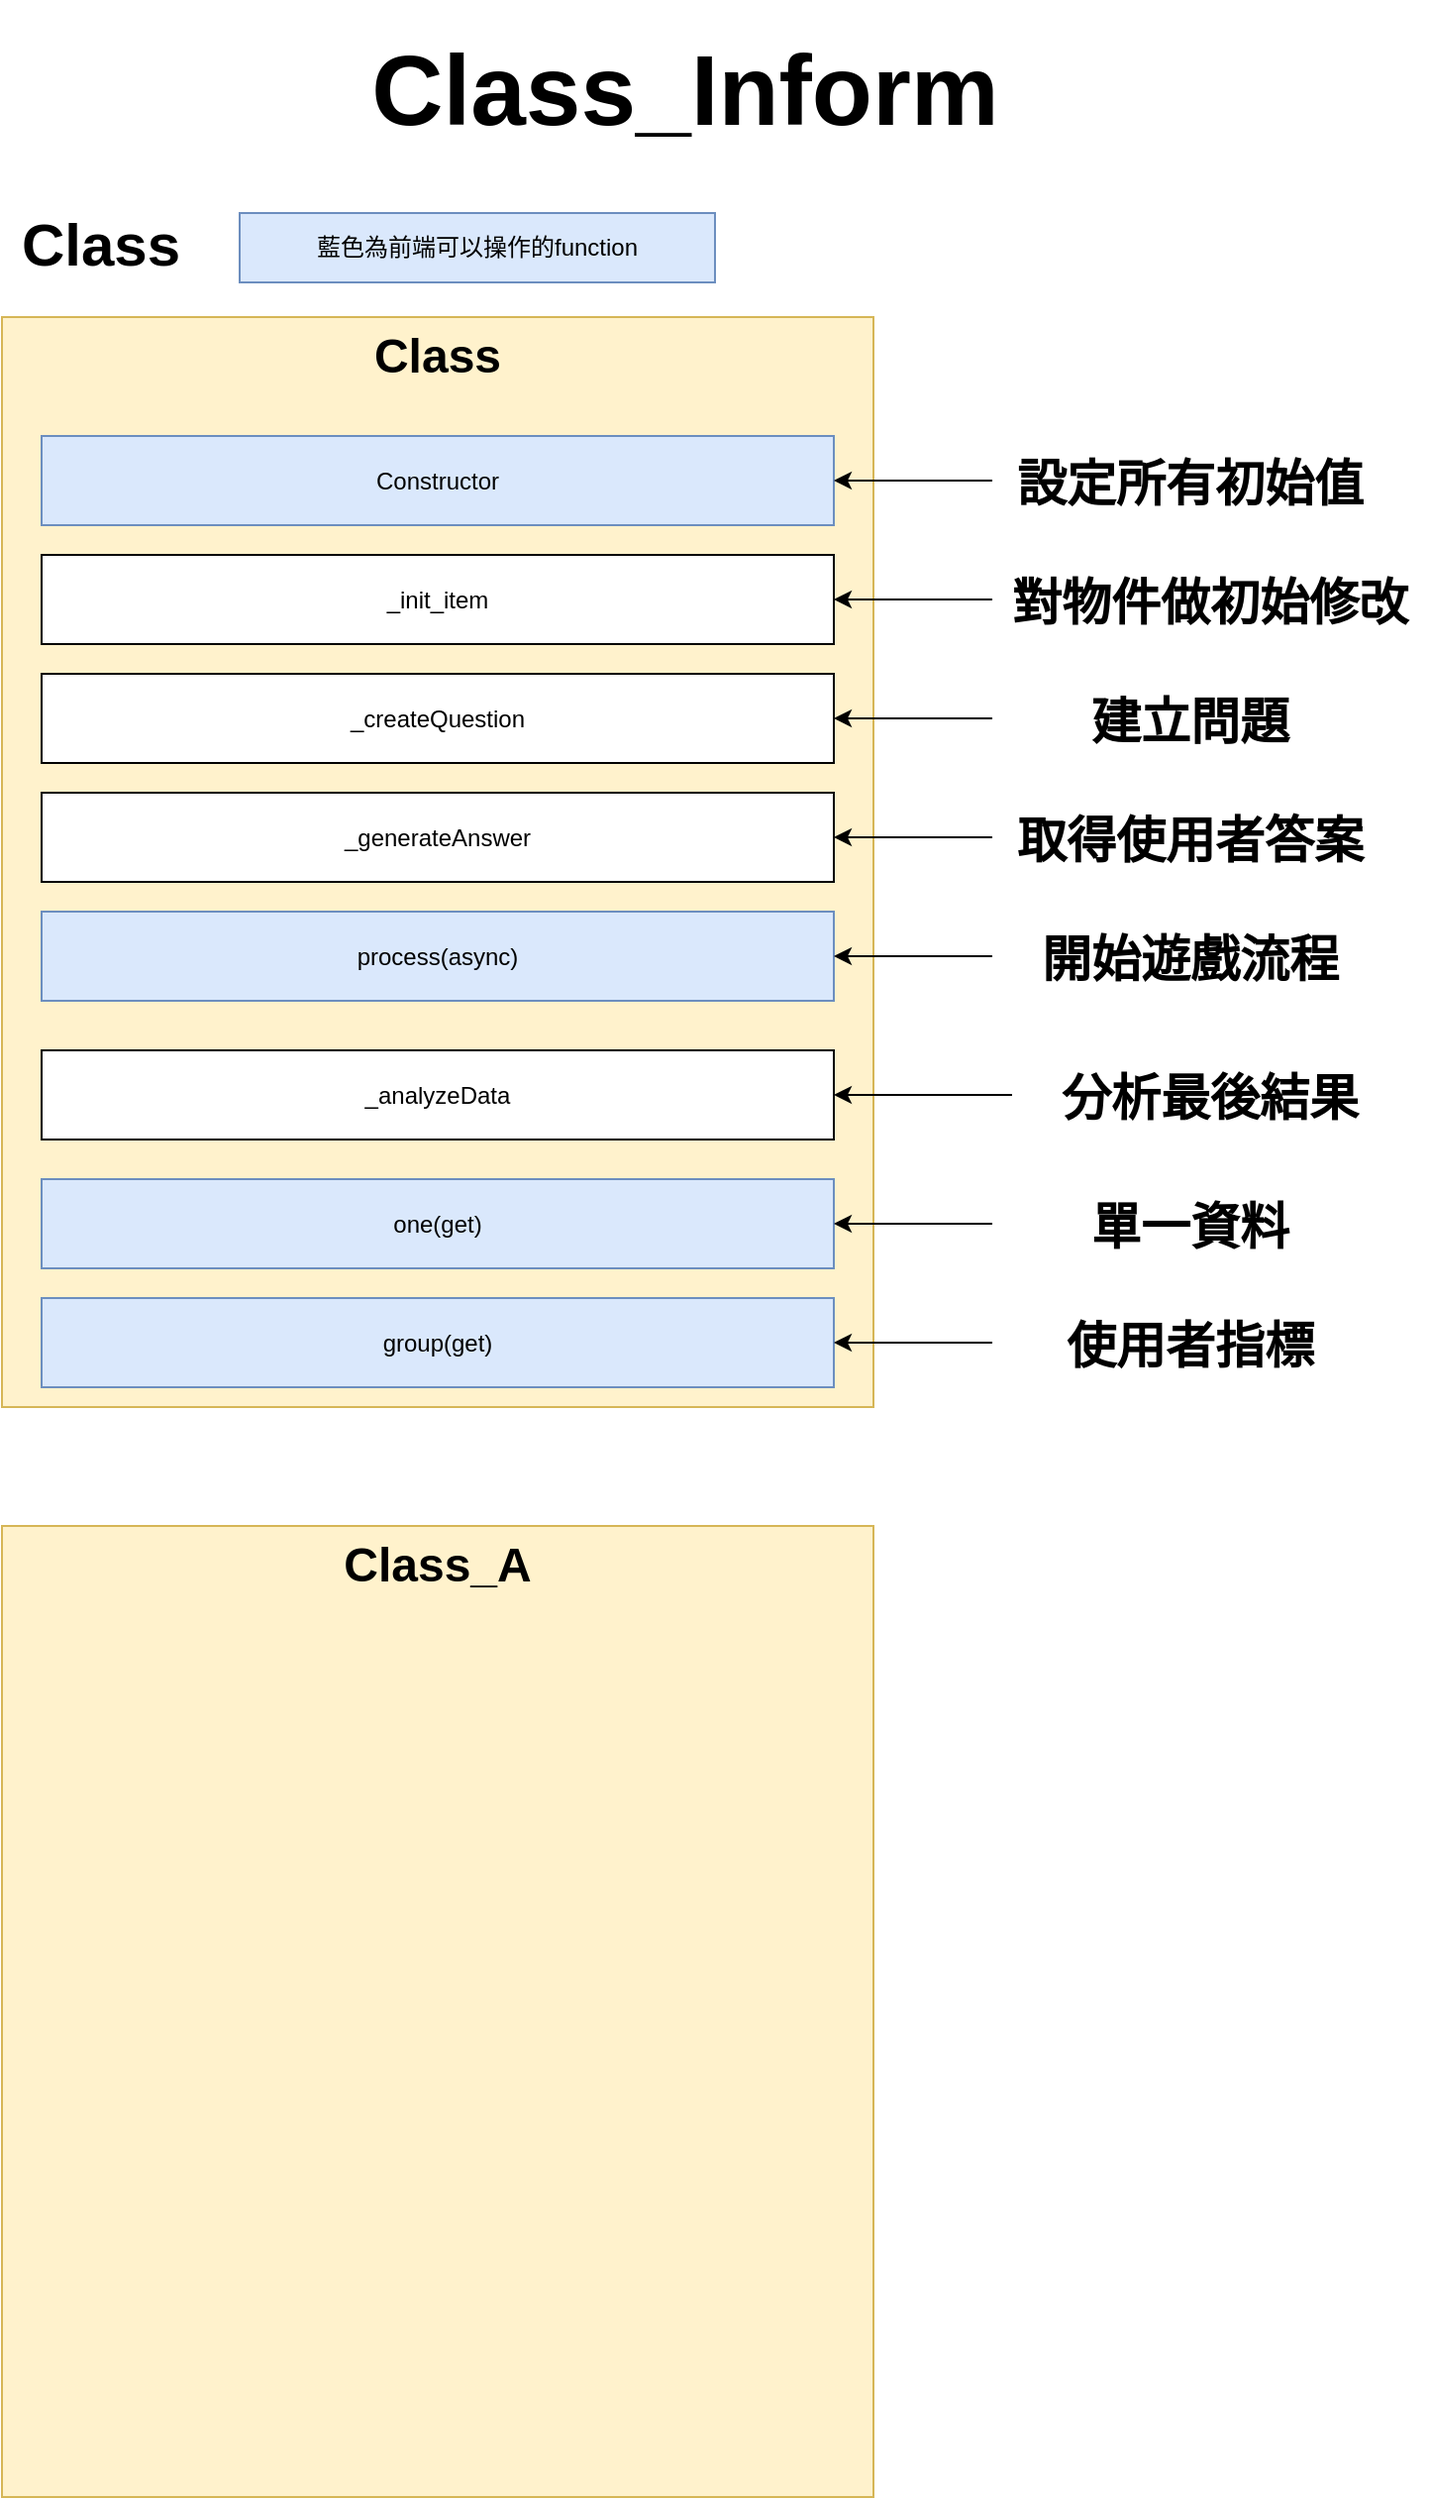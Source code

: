 <mxfile version="13.8.3" type="github">
  <diagram id="WQAcjXIpZNMTp3BcP0Kd" name="Page-1">
    <mxGraphModel dx="1038" dy="1661" grid="1" gridSize="10" guides="1" tooltips="1" connect="1" arrows="1" fold="1" page="1" pageScale="1" pageWidth="827" pageHeight="1169" math="0" shadow="0">
      <root>
        <mxCell id="0" />
        <mxCell id="1" parent="0" />
        <mxCell id="fjH97hUWuP2khctFba_A-1" value="&lt;h1&gt;Class&lt;/h1&gt;&lt;div&gt;&lt;br&gt;&lt;/div&gt;" style="text;html=1;strokeColor=#d6b656;fillColor=#fff2cc;spacing=5;spacingTop=-20;whiteSpace=wrap;overflow=hidden;rounded=0;align=center;" parent="1" vertex="1">
          <mxGeometry x="40" y="150" width="440" height="550" as="geometry" />
        </mxCell>
        <mxCell id="fjH97hUWuP2khctFba_A-2" value="Constructor" style="rounded=0;whiteSpace=wrap;html=1;align=center;fillColor=#dae8fc;strokeColor=#6c8ebf;" parent="1" vertex="1">
          <mxGeometry x="60" y="210" width="400" height="45" as="geometry" />
        </mxCell>
        <mxCell id="fjH97hUWuP2khctFba_A-3" value="_init_item" style="rounded=0;whiteSpace=wrap;html=1;align=center;" parent="1" vertex="1">
          <mxGeometry x="60" y="270" width="400" height="45" as="geometry" />
        </mxCell>
        <mxCell id="fjH97hUWuP2khctFba_A-4" value="_createQuestion" style="rounded=0;whiteSpace=wrap;html=1;align=center;" parent="1" vertex="1">
          <mxGeometry x="60" y="330" width="400" height="45" as="geometry" />
        </mxCell>
        <mxCell id="fjH97hUWuP2khctFba_A-5" value="_generateAnswer" style="rounded=0;whiteSpace=wrap;html=1;align=center;" parent="1" vertex="1">
          <mxGeometry x="60" y="390" width="400" height="45" as="geometry" />
        </mxCell>
        <mxCell id="fjH97hUWuP2khctFba_A-6" value="process(async)" style="rounded=0;whiteSpace=wrap;html=1;align=center;fillColor=#dae8fc;strokeColor=#6c8ebf;" parent="1" vertex="1">
          <mxGeometry x="60" y="450" width="400" height="45" as="geometry" />
        </mxCell>
        <mxCell id="fjH97hUWuP2khctFba_A-7" value="one(get)" style="rounded=0;whiteSpace=wrap;html=1;align=center;fillColor=#dae8fc;strokeColor=#6c8ebf;" parent="1" vertex="1">
          <mxGeometry x="60" y="585" width="400" height="45" as="geometry" />
        </mxCell>
        <mxCell id="fjH97hUWuP2khctFba_A-8" value="group(get)" style="rounded=0;whiteSpace=wrap;html=1;align=center;fillColor=#dae8fc;strokeColor=#6c8ebf;" parent="1" vertex="1">
          <mxGeometry x="60" y="645" width="400" height="45" as="geometry" />
        </mxCell>
        <mxCell id="fjH97hUWuP2khctFba_A-14" value="" style="group" parent="1" vertex="1" connectable="0">
          <mxGeometry x="540" y="282.5" width="220" height="20" as="geometry" />
        </mxCell>
        <mxCell id="fjH97hUWuP2khctFba_A-15" value="&lt;span style=&quot;font-size: 25px&quot;&gt;&lt;b&gt;對物件做初始修改&lt;/b&gt;&lt;/span&gt;" style="text;html=1;strokeColor=none;fillColor=none;align=center;verticalAlign=middle;whiteSpace=wrap;rounded=0;" parent="fjH97hUWuP2khctFba_A-14" vertex="1">
          <mxGeometry width="220" height="20" as="geometry" />
        </mxCell>
        <mxCell id="fjH97hUWuP2khctFba_A-19" value="" style="group" parent="1" vertex="1" connectable="0">
          <mxGeometry x="540" y="342.5" width="200" height="20" as="geometry" />
        </mxCell>
        <mxCell id="fjH97hUWuP2khctFba_A-20" value="&lt;font size=&quot;1&quot;&gt;&lt;b style=&quot;font-size: 25px&quot;&gt;建立問題&lt;/b&gt;&lt;/font&gt;" style="text;html=1;strokeColor=none;fillColor=none;align=center;verticalAlign=middle;whiteSpace=wrap;rounded=0;" parent="fjH97hUWuP2khctFba_A-19" vertex="1">
          <mxGeometry width="200" height="20" as="geometry" />
        </mxCell>
        <mxCell id="fjH97hUWuP2khctFba_A-22" value="" style="group" parent="1" vertex="1" connectable="0">
          <mxGeometry x="540" y="402.5" width="200" height="20" as="geometry" />
        </mxCell>
        <mxCell id="fjH97hUWuP2khctFba_A-23" value="&lt;font size=&quot;1&quot;&gt;&lt;b style=&quot;font-size: 25px&quot;&gt;取得使用者答案&lt;/b&gt;&lt;/font&gt;" style="text;html=1;strokeColor=none;fillColor=none;align=center;verticalAlign=middle;whiteSpace=wrap;rounded=0;" parent="fjH97hUWuP2khctFba_A-22" vertex="1">
          <mxGeometry width="200" height="20" as="geometry" />
        </mxCell>
        <mxCell id="fjH97hUWuP2khctFba_A-34" style="edgeStyle=orthogonalEdgeStyle;rounded=0;orthogonalLoop=1;jettySize=auto;html=1;" parent="1" source="fjH97hUWuP2khctFba_A-25" target="fjH97hUWuP2khctFba_A-6" edge="1">
          <mxGeometry relative="1" as="geometry" />
        </mxCell>
        <mxCell id="fjH97hUWuP2khctFba_A-25" value="&lt;font size=&quot;1&quot;&gt;&lt;b style=&quot;font-size: 25px&quot;&gt;開始遊戲流程&lt;/b&gt;&lt;/font&gt;" style="text;html=1;strokeColor=none;fillColor=none;align=center;verticalAlign=middle;whiteSpace=wrap;rounded=0;" parent="1" vertex="1">
          <mxGeometry x="540" y="462.5" width="200" height="20" as="geometry" />
        </mxCell>
        <mxCell id="fjH97hUWuP2khctFba_A-30" style="edgeStyle=orthogonalEdgeStyle;rounded=0;orthogonalLoop=1;jettySize=auto;html=1;" parent="1" source="fjH97hUWuP2khctFba_A-10" target="fjH97hUWuP2khctFba_A-2" edge="1">
          <mxGeometry relative="1" as="geometry" />
        </mxCell>
        <mxCell id="fjH97hUWuP2khctFba_A-10" value="&lt;font size=&quot;1&quot;&gt;&lt;b style=&quot;font-size: 25px&quot;&gt;設定所有初始值&lt;/b&gt;&lt;/font&gt;" style="text;html=1;strokeColor=none;fillColor=none;align=center;verticalAlign=middle;whiteSpace=wrap;rounded=0;" parent="1" vertex="1">
          <mxGeometry x="540" y="222.5" width="200" height="20" as="geometry" />
        </mxCell>
        <mxCell id="fjH97hUWuP2khctFba_A-35" style="edgeStyle=orthogonalEdgeStyle;rounded=0;orthogonalLoop=1;jettySize=auto;html=1;" parent="1" source="fjH97hUWuP2khctFba_A-28" target="fjH97hUWuP2khctFba_A-7" edge="1">
          <mxGeometry relative="1" as="geometry" />
        </mxCell>
        <mxCell id="fjH97hUWuP2khctFba_A-28" value="&lt;font size=&quot;1&quot;&gt;&lt;b style=&quot;font-size: 25px&quot;&gt;單一資料&lt;/b&gt;&lt;/font&gt;" style="text;html=1;strokeColor=none;fillColor=none;align=center;verticalAlign=middle;whiteSpace=wrap;rounded=0;" parent="1" vertex="1">
          <mxGeometry x="540" y="597.5" width="200" height="20" as="geometry" />
        </mxCell>
        <mxCell id="fjH97hUWuP2khctFba_A-36" style="edgeStyle=orthogonalEdgeStyle;rounded=0;orthogonalLoop=1;jettySize=auto;html=1;entryX=1;entryY=0.5;entryDx=0;entryDy=0;" parent="1" source="fjH97hUWuP2khctFba_A-29" target="fjH97hUWuP2khctFba_A-8" edge="1">
          <mxGeometry relative="1" as="geometry" />
        </mxCell>
        <mxCell id="fjH97hUWuP2khctFba_A-29" value="&lt;span style=&quot;font-size: 25px&quot;&gt;&lt;b&gt;使用者指標&lt;/b&gt;&lt;/span&gt;" style="text;html=1;strokeColor=none;fillColor=none;align=center;verticalAlign=middle;whiteSpace=wrap;rounded=0;" parent="1" vertex="1">
          <mxGeometry x="540" y="657.5" width="200" height="20" as="geometry" />
        </mxCell>
        <mxCell id="fjH97hUWuP2khctFba_A-31" style="edgeStyle=orthogonalEdgeStyle;rounded=0;orthogonalLoop=1;jettySize=auto;html=1;entryX=1;entryY=0.5;entryDx=0;entryDy=0;" parent="1" source="fjH97hUWuP2khctFba_A-15" target="fjH97hUWuP2khctFba_A-3" edge="1">
          <mxGeometry relative="1" as="geometry" />
        </mxCell>
        <mxCell id="fjH97hUWuP2khctFba_A-32" style="edgeStyle=orthogonalEdgeStyle;rounded=0;orthogonalLoop=1;jettySize=auto;html=1;entryX=1;entryY=0.5;entryDx=0;entryDy=0;" parent="1" source="fjH97hUWuP2khctFba_A-20" target="fjH97hUWuP2khctFba_A-4" edge="1">
          <mxGeometry relative="1" as="geometry" />
        </mxCell>
        <mxCell id="fjH97hUWuP2khctFba_A-33" style="edgeStyle=orthogonalEdgeStyle;rounded=0;orthogonalLoop=1;jettySize=auto;html=1;" parent="1" source="fjH97hUWuP2khctFba_A-23" target="fjH97hUWuP2khctFba_A-5" edge="1">
          <mxGeometry relative="1" as="geometry" />
        </mxCell>
        <mxCell id="fjH97hUWuP2khctFba_A-37" value="&lt;h1&gt;&lt;font style=&quot;font-size: 50px&quot;&gt;Class_Inform&lt;/font&gt;&lt;/h1&gt;" style="text;html=1;strokeColor=none;fillColor=none;spacing=5;spacingTop=-20;whiteSpace=wrap;overflow=hidden;rounded=0;align=center;" parent="1" vertex="1">
          <mxGeometry x="200" width="370" height="70" as="geometry" />
        </mxCell>
        <mxCell id="fjH97hUWuP2khctFba_A-38" value="&lt;h1&gt;&lt;font style=&quot;font-size: 30px&quot;&gt;Class&lt;/font&gt;&lt;/h1&gt;" style="text;html=1;strokeColor=none;fillColor=none;spacing=5;spacingTop=-20;whiteSpace=wrap;overflow=hidden;rounded=0;align=center;" parent="1" vertex="1">
          <mxGeometry x="40" y="90" width="100" height="50" as="geometry" />
        </mxCell>
        <mxCell id="fjH97hUWuP2khctFba_A-41" value="藍色為前端可以操作的function" style="text;html=1;strokeColor=#6c8ebf;fillColor=#dae8fc;align=center;verticalAlign=middle;whiteSpace=wrap;rounded=0;" parent="1" vertex="1">
          <mxGeometry x="160" y="97.5" width="240" height="35" as="geometry" />
        </mxCell>
        <mxCell id="fjH97hUWuP2khctFba_A-43" value="&lt;h1&gt;Class_A&lt;/h1&gt;&lt;div&gt;&lt;br&gt;&lt;/div&gt;" style="text;html=1;strokeColor=#d6b656;fillColor=#fff2cc;spacing=5;spacingTop=-20;whiteSpace=wrap;overflow=hidden;rounded=0;align=center;" parent="1" vertex="1">
          <mxGeometry x="40" y="760" width="440" height="490" as="geometry" />
        </mxCell>
        <mxCell id="cU-9onNStM3FTs07uPG2-1" value="_analyzeData" style="rounded=0;whiteSpace=wrap;html=1;align=center;" vertex="1" parent="1">
          <mxGeometry x="60" y="520" width="400" height="45" as="geometry" />
        </mxCell>
        <mxCell id="cU-9onNStM3FTs07uPG2-3" value="" style="endArrow=classic;html=1;entryX=1;entryY=0.5;entryDx=0;entryDy=0;exitX=0;exitY=0.5;exitDx=0;exitDy=0;" edge="1" parent="1" source="cU-9onNStM3FTs07uPG2-4" target="cU-9onNStM3FTs07uPG2-1">
          <mxGeometry width="50" height="50" relative="1" as="geometry">
            <mxPoint x="590" y="550" as="sourcePoint" />
            <mxPoint x="440" y="510" as="targetPoint" />
          </mxGeometry>
        </mxCell>
        <mxCell id="cU-9onNStM3FTs07uPG2-4" value="&lt;font size=&quot;1&quot;&gt;&lt;b style=&quot;font-size: 25px&quot;&gt;分析最後結果&lt;/b&gt;&lt;/font&gt;" style="text;html=1;strokeColor=none;fillColor=none;align=center;verticalAlign=middle;whiteSpace=wrap;rounded=0;" vertex="1" parent="1">
          <mxGeometry x="550" y="532.5" width="200" height="20" as="geometry" />
        </mxCell>
      </root>
    </mxGraphModel>
  </diagram>
</mxfile>
